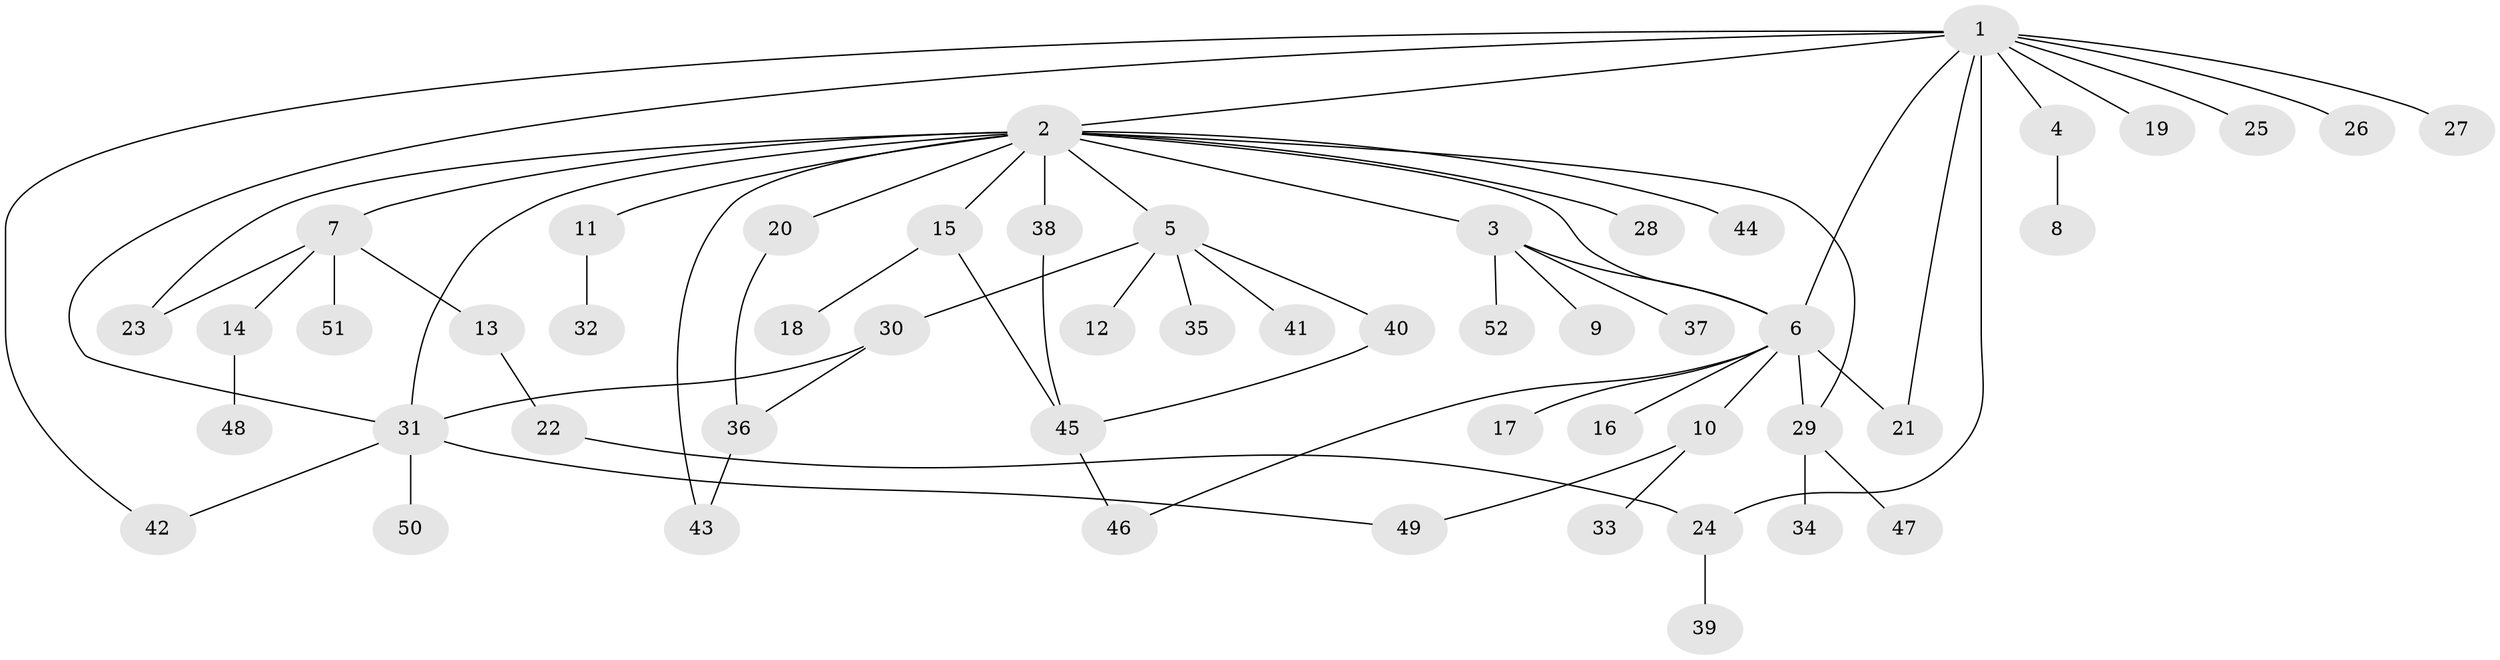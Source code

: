 // coarse degree distribution, {9: 0.125, 2: 0.4375, 1: 0.25, 4: 0.0625, 3: 0.125}
// Generated by graph-tools (version 1.1) at 2025/50/03/04/25 22:50:23]
// undirected, 52 vertices, 66 edges
graph export_dot {
  node [color=gray90,style=filled];
  1;
  2;
  3;
  4;
  5;
  6;
  7;
  8;
  9;
  10;
  11;
  12;
  13;
  14;
  15;
  16;
  17;
  18;
  19;
  20;
  21;
  22;
  23;
  24;
  25;
  26;
  27;
  28;
  29;
  30;
  31;
  32;
  33;
  34;
  35;
  36;
  37;
  38;
  39;
  40;
  41;
  42;
  43;
  44;
  45;
  46;
  47;
  48;
  49;
  50;
  51;
  52;
  1 -- 2;
  1 -- 4;
  1 -- 6;
  1 -- 19;
  1 -- 21;
  1 -- 24;
  1 -- 25;
  1 -- 26;
  1 -- 27;
  1 -- 31;
  1 -- 42;
  2 -- 3;
  2 -- 5;
  2 -- 6;
  2 -- 7;
  2 -- 11;
  2 -- 15;
  2 -- 20;
  2 -- 23;
  2 -- 28;
  2 -- 29;
  2 -- 31;
  2 -- 38;
  2 -- 43;
  2 -- 44;
  3 -- 6;
  3 -- 9;
  3 -- 37;
  3 -- 52;
  4 -- 8;
  5 -- 12;
  5 -- 30;
  5 -- 35;
  5 -- 40;
  5 -- 41;
  6 -- 10;
  6 -- 16;
  6 -- 17;
  6 -- 21;
  6 -- 29;
  6 -- 46;
  7 -- 13;
  7 -- 14;
  7 -- 23;
  7 -- 51;
  10 -- 33;
  10 -- 49;
  11 -- 32;
  13 -- 22;
  14 -- 48;
  15 -- 18;
  15 -- 45;
  20 -- 36;
  22 -- 24;
  24 -- 39;
  29 -- 34;
  29 -- 47;
  30 -- 31;
  30 -- 36;
  31 -- 42;
  31 -- 49;
  31 -- 50;
  36 -- 43;
  38 -- 45;
  40 -- 45;
  45 -- 46;
}
